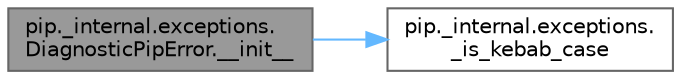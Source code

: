 digraph "pip._internal.exceptions.DiagnosticPipError.__init__"
{
 // LATEX_PDF_SIZE
  bgcolor="transparent";
  edge [fontname=Helvetica,fontsize=10,labelfontname=Helvetica,labelfontsize=10];
  node [fontname=Helvetica,fontsize=10,shape=box,height=0.2,width=0.4];
  rankdir="LR";
  Node1 [id="Node000001",label="pip._internal.exceptions.\lDiagnosticPipError.__init__",height=0.2,width=0.4,color="gray40", fillcolor="grey60", style="filled", fontcolor="black",tooltip=" "];
  Node1 -> Node2 [id="edge1_Node000001_Node000002",color="steelblue1",style="solid",tooltip=" "];
  Node2 [id="Node000002",label="pip._internal.exceptions.\l_is_kebab_case",height=0.2,width=0.4,color="grey40", fillcolor="white", style="filled",URL="$namespacepip_1_1__internal_1_1exceptions.html#a1017a4293766cad11084bda644408c20",tooltip=" "];
}
